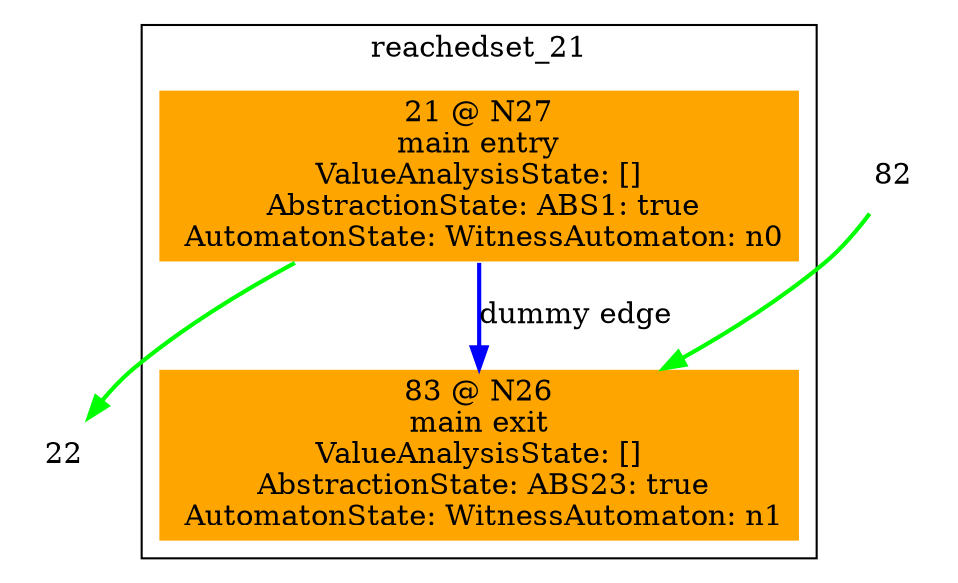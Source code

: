 digraph ARG {
node [style="filled" shape="box" color="white"]
subgraph cluster_21 {
label="reachedset_21"
21 [fillcolor="orange" label="21 @ N27\nmain entry\nValueAnalysisState: []\n AbstractionState: ABS1: true\n AutomatonState: WitnessAutomaton: n0\n" id="21"]
83 [fillcolor="orange" label="83 @ N26\nmain exit\nValueAnalysisState: []\n AbstractionState: ABS23: true\n AutomatonState: WitnessAutomaton: n1\n" id="83"]
21 -> 83 [style="bold" color="blue" label="dummy edge" id="21 -> 83"]
}
82 -> 83 [color=green style=bold]
21 -> 22 [color=green style=bold]
}
